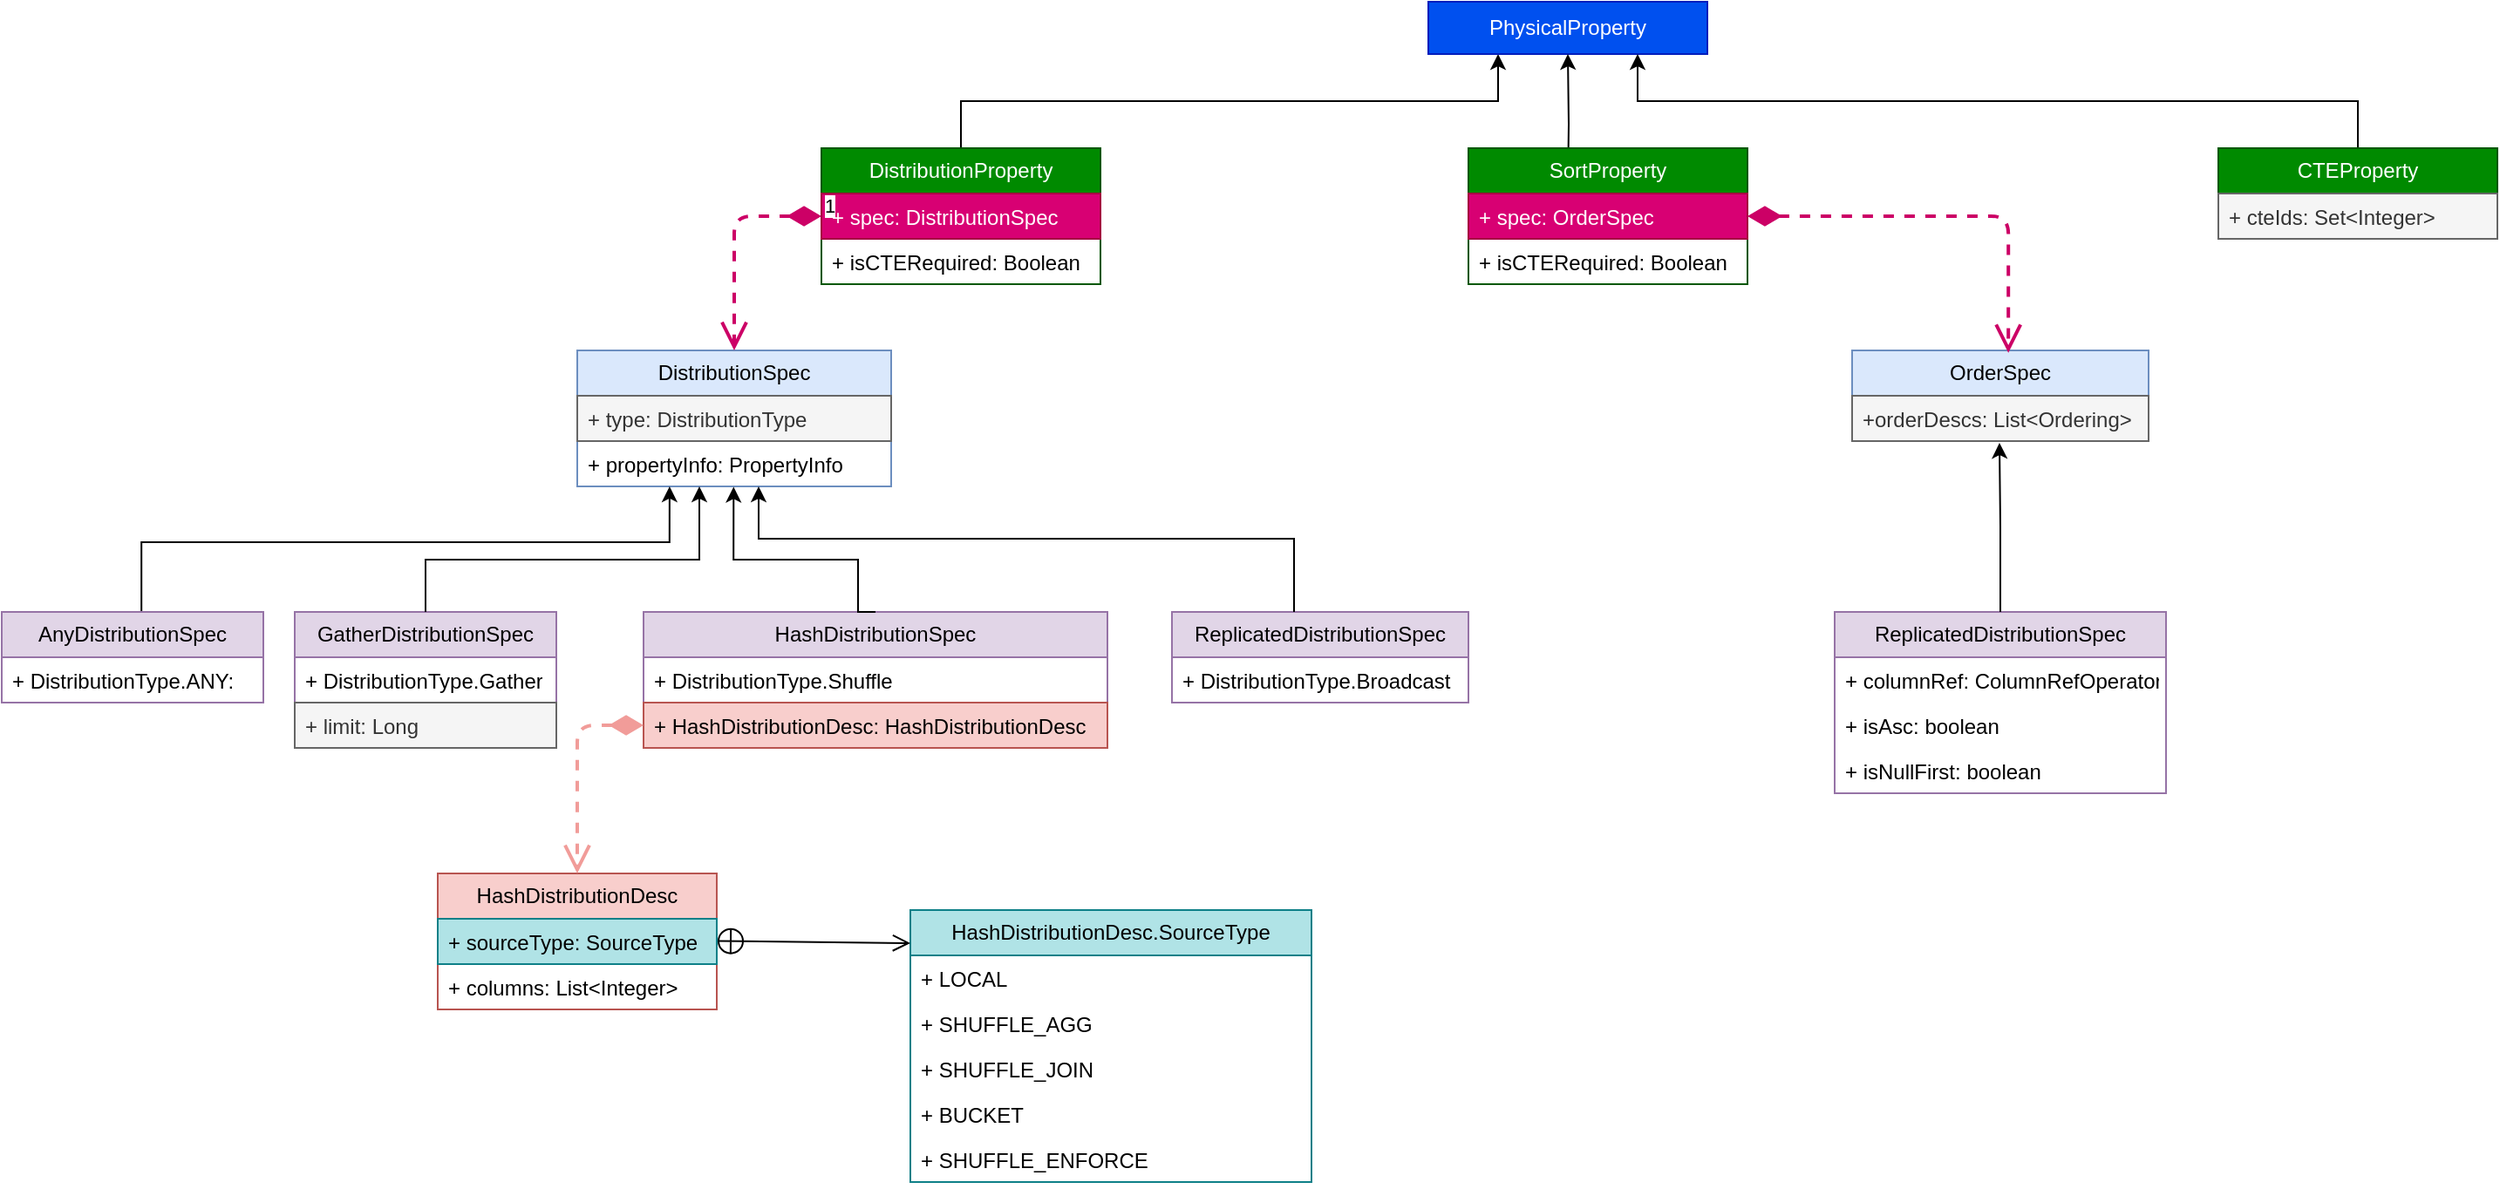 <mxfile version="22.0.4" type="device">
  <diagram name="第 1 页" id="4R6DWM8a-jUx7wCUBCxM">
    <mxGraphModel dx="2765" dy="1584" grid="1" gridSize="10" guides="1" tooltips="1" connect="1" arrows="1" fold="1" page="1" pageScale="1" pageWidth="827" pageHeight="1169" math="0" shadow="0">
      <root>
        <mxCell id="0" />
        <mxCell id="1" parent="0" />
        <mxCell id="JASLSfP3Me-1BCeENSN9-1" value="DistributionSpec" style="swimlane;fontStyle=0;childLayout=stackLayout;horizontal=1;startSize=26;fillColor=#dae8fc;horizontalStack=0;resizeParent=1;resizeParentMax=0;resizeLast=0;collapsible=1;marginBottom=0;whiteSpace=wrap;html=1;strokeColor=#6c8ebf;" parent="1" vertex="1">
          <mxGeometry x="450" y="400" width="180" height="78" as="geometry" />
        </mxCell>
        <mxCell id="JASLSfP3Me-1BCeENSN9-2" value="+ type:&amp;nbsp;DistributionType" style="text;strokeColor=#666666;fillColor=#f5f5f5;align=left;verticalAlign=top;spacingLeft=4;spacingRight=4;overflow=hidden;rotatable=0;points=[[0,0.5],[1,0.5]];portConstraint=eastwest;whiteSpace=wrap;html=1;fontColor=#333333;" parent="JASLSfP3Me-1BCeENSN9-1" vertex="1">
          <mxGeometry y="26" width="180" height="26" as="geometry" />
        </mxCell>
        <mxCell id="JASLSfP3Me-1BCeENSN9-3" value="+ propertyInfo: PropertyInfo" style="text;strokeColor=none;fillColor=none;align=left;verticalAlign=top;spacingLeft=4;spacingRight=4;overflow=hidden;rotatable=0;points=[[0,0.5],[1,0.5]];portConstraint=eastwest;whiteSpace=wrap;html=1;" parent="JASLSfP3Me-1BCeENSN9-1" vertex="1">
          <mxGeometry y="52" width="180" height="26" as="geometry" />
        </mxCell>
        <mxCell id="JASLSfP3Me-1BCeENSN9-5" value="AnyDistributionSpec" style="swimlane;fontStyle=0;childLayout=stackLayout;horizontal=1;startSize=26;fillColor=#e1d5e7;horizontalStack=0;resizeParent=1;resizeParentMax=0;resizeLast=0;collapsible=1;marginBottom=0;whiteSpace=wrap;html=1;strokeColor=#9673a6;" parent="1" vertex="1">
          <mxGeometry x="120" y="550" width="150" height="52" as="geometry" />
        </mxCell>
        <mxCell id="JASLSfP3Me-1BCeENSN9-6" value="+ DistributionType.ANY&lt;span style=&quot;background-color: initial;&quot;&gt;:&lt;/span&gt;" style="text;strokeColor=none;fillColor=none;align=left;verticalAlign=top;spacingLeft=4;spacingRight=4;overflow=hidden;rotatable=0;points=[[0,0.5],[1,0.5]];portConstraint=eastwest;whiteSpace=wrap;html=1;" parent="JASLSfP3Me-1BCeENSN9-5" vertex="1">
          <mxGeometry y="26" width="150" height="26" as="geometry" />
        </mxCell>
        <mxCell id="JASLSfP3Me-1BCeENSN9-8" value="GatherDistributionSpec" style="swimlane;fontStyle=0;childLayout=stackLayout;horizontal=1;startSize=26;fillColor=#e1d5e7;horizontalStack=0;resizeParent=1;resizeParentMax=0;resizeLast=0;collapsible=1;marginBottom=0;whiteSpace=wrap;html=1;strokeColor=#9673a6;" parent="1" vertex="1">
          <mxGeometry x="288" y="550" width="150" height="78" as="geometry" />
        </mxCell>
        <mxCell id="JASLSfP3Me-1BCeENSN9-9" value="+ DistributionType.Gather" style="text;strokeColor=none;fillColor=none;align=left;verticalAlign=top;spacingLeft=4;spacingRight=4;overflow=hidden;rotatable=0;points=[[0,0.5],[1,0.5]];portConstraint=eastwest;whiteSpace=wrap;html=1;" parent="JASLSfP3Me-1BCeENSN9-8" vertex="1">
          <mxGeometry y="26" width="150" height="26" as="geometry" />
        </mxCell>
        <mxCell id="JASLSfP3Me-1BCeENSN9-20" value="+ limit: Long" style="text;strokeColor=#666666;fillColor=#f5f5f5;align=left;verticalAlign=top;spacingLeft=4;spacingRight=4;overflow=hidden;rotatable=0;points=[[0,0.5],[1,0.5]];portConstraint=eastwest;whiteSpace=wrap;html=1;fontColor=#333333;" parent="JASLSfP3Me-1BCeENSN9-8" vertex="1">
          <mxGeometry y="52" width="150" height="26" as="geometry" />
        </mxCell>
        <mxCell id="JASLSfP3Me-1BCeENSN9-10" value="HashDistributionSpec" style="swimlane;fontStyle=0;childLayout=stackLayout;horizontal=1;startSize=26;fillColor=#e1d5e7;horizontalStack=0;resizeParent=1;resizeParentMax=0;resizeLast=0;collapsible=1;marginBottom=0;whiteSpace=wrap;html=1;strokeColor=#9673a6;" parent="1" vertex="1">
          <mxGeometry x="488" y="550" width="266" height="78" as="geometry" />
        </mxCell>
        <mxCell id="JASLSfP3Me-1BCeENSN9-11" value="+ DistributionType.Shuffle" style="text;strokeColor=none;fillColor=none;align=left;verticalAlign=top;spacingLeft=4;spacingRight=4;overflow=hidden;rotatable=0;points=[[0,0.5],[1,0.5]];portConstraint=eastwest;whiteSpace=wrap;html=1;" parent="JASLSfP3Me-1BCeENSN9-10" vertex="1">
          <mxGeometry y="26" width="266" height="26" as="geometry" />
        </mxCell>
        <mxCell id="JASLSfP3Me-1BCeENSN9-19" value="+ HashDistributionDesc:&amp;nbsp;HashDistributionDesc" style="text;strokeColor=#b85450;fillColor=#f8cecc;align=left;verticalAlign=top;spacingLeft=4;spacingRight=4;overflow=hidden;rotatable=0;points=[[0,0.5],[1,0.5]];portConstraint=eastwest;whiteSpace=wrap;html=1;" parent="JASLSfP3Me-1BCeENSN9-10" vertex="1">
          <mxGeometry y="52" width="266" height="26" as="geometry" />
        </mxCell>
        <mxCell id="JASLSfP3Me-1BCeENSN9-12" value="ReplicatedDistributionSpec" style="swimlane;fontStyle=0;childLayout=stackLayout;horizontal=1;startSize=26;fillColor=#e1d5e7;horizontalStack=0;resizeParent=1;resizeParentMax=0;resizeLast=0;collapsible=1;marginBottom=0;whiteSpace=wrap;html=1;strokeColor=#9673a6;" parent="1" vertex="1">
          <mxGeometry x="791" y="550" width="170" height="52" as="geometry" />
        </mxCell>
        <mxCell id="JASLSfP3Me-1BCeENSN9-13" value="+ DistributionType.Broadcast" style="text;strokeColor=none;fillColor=none;align=left;verticalAlign=top;spacingLeft=4;spacingRight=4;overflow=hidden;rotatable=0;points=[[0,0.5],[1,0.5]];portConstraint=eastwest;whiteSpace=wrap;html=1;" parent="JASLSfP3Me-1BCeENSN9-12" vertex="1">
          <mxGeometry y="26" width="170" height="26" as="geometry" />
        </mxCell>
        <mxCell id="JASLSfP3Me-1BCeENSN9-15" style="edgeStyle=orthogonalEdgeStyle;rounded=0;orthogonalLoop=1;jettySize=auto;html=1;exitX=0.534;exitY=-0.009;exitDx=0;exitDy=0;entryX=0.433;entryY=1.013;entryDx=0;entryDy=0;entryPerimeter=0;exitPerimeter=0;" parent="1" source="JASLSfP3Me-1BCeENSN9-5" edge="1">
          <mxGeometry relative="1" as="geometry">
            <mxPoint x="220" y="549.66" as="sourcePoint" />
            <mxPoint x="502.94" y="477.998" as="targetPoint" />
            <Array as="points">
              <mxPoint x="200" y="510" />
              <mxPoint x="503" y="510" />
            </Array>
          </mxGeometry>
        </mxCell>
        <mxCell id="JASLSfP3Me-1BCeENSN9-16" style="edgeStyle=orthogonalEdgeStyle;rounded=0;orthogonalLoop=1;jettySize=auto;html=1;exitX=0.5;exitY=0;exitDx=0;exitDy=0;" parent="1" source="JASLSfP3Me-1BCeENSN9-8" target="JASLSfP3Me-1BCeENSN9-3" edge="1">
          <mxGeometry relative="1" as="geometry">
            <Array as="points">
              <mxPoint x="363" y="520" />
              <mxPoint x="520" y="520" />
            </Array>
          </mxGeometry>
        </mxCell>
        <mxCell id="JASLSfP3Me-1BCeENSN9-17" style="edgeStyle=orthogonalEdgeStyle;rounded=0;orthogonalLoop=1;jettySize=auto;html=1;exitX=0.5;exitY=0;exitDx=0;exitDy=0;entryX=0.498;entryY=1.008;entryDx=0;entryDy=0;entryPerimeter=0;" parent="1" source="JASLSfP3Me-1BCeENSN9-10" target="JASLSfP3Me-1BCeENSN9-3" edge="1">
          <mxGeometry relative="1" as="geometry">
            <Array as="points">
              <mxPoint x="611" y="550" />
              <mxPoint x="611" y="520" />
              <mxPoint x="540" y="520" />
            </Array>
          </mxGeometry>
        </mxCell>
        <mxCell id="JASLSfP3Me-1BCeENSN9-18" style="edgeStyle=orthogonalEdgeStyle;rounded=0;orthogonalLoop=1;jettySize=auto;html=1;" parent="1" edge="1" source="JASLSfP3Me-1BCeENSN9-12">
          <mxGeometry relative="1" as="geometry">
            <mxPoint x="845.0" y="548" as="sourcePoint" />
            <mxPoint x="554" y="478" as="targetPoint" />
            <Array as="points">
              <mxPoint x="861" y="508" />
              <mxPoint x="554" y="508" />
            </Array>
          </mxGeometry>
        </mxCell>
        <mxCell id="JASLSfP3Me-1BCeENSN9-21" value="HashDistributionDesc" style="swimlane;fontStyle=0;childLayout=stackLayout;horizontal=1;startSize=26;fillColor=#f8cecc;horizontalStack=0;resizeParent=1;resizeParentMax=0;resizeLast=0;collapsible=1;marginBottom=0;whiteSpace=wrap;html=1;strokeColor=#b85450;" parent="1" vertex="1">
          <mxGeometry x="370" y="700" width="160" height="78" as="geometry" />
        </mxCell>
        <mxCell id="JASLSfP3Me-1BCeENSN9-22" value="+ sourceType: SourceType" style="text;strokeColor=#0e8088;fillColor=#b0e3e6;align=left;verticalAlign=top;spacingLeft=4;spacingRight=4;overflow=hidden;rotatable=0;points=[[0,0.5],[1,0.5]];portConstraint=eastwest;whiteSpace=wrap;html=1;" parent="JASLSfP3Me-1BCeENSN9-21" vertex="1">
          <mxGeometry y="26" width="160" height="26" as="geometry" />
        </mxCell>
        <mxCell id="JASLSfP3Me-1BCeENSN9-23" value="+ columns: List&amp;lt;Integer&amp;gt;" style="text;strokeColor=none;fillColor=none;align=left;verticalAlign=top;spacingLeft=4;spacingRight=4;overflow=hidden;rotatable=0;points=[[0,0.5],[1,0.5]];portConstraint=eastwest;whiteSpace=wrap;html=1;" parent="JASLSfP3Me-1BCeENSN9-21" vertex="1">
          <mxGeometry y="52" width="160" height="26" as="geometry" />
        </mxCell>
        <mxCell id="JASLSfP3Me-1BCeENSN9-24" value="HashDistributionDesc.SourceType" style="swimlane;fontStyle=0;childLayout=stackLayout;horizontal=1;startSize=26;fillColor=#b0e3e6;horizontalStack=0;resizeParent=1;resizeParentMax=0;resizeLast=0;collapsible=1;marginBottom=0;whiteSpace=wrap;html=1;strokeColor=#0e8088;" parent="1" vertex="1">
          <mxGeometry x="641" y="721" width="230" height="156" as="geometry" />
        </mxCell>
        <mxCell id="JASLSfP3Me-1BCeENSN9-25" value="+ LOCAL" style="text;strokeColor=none;fillColor=none;align=left;verticalAlign=top;spacingLeft=4;spacingRight=4;overflow=hidden;rotatable=0;points=[[0,0.5],[1,0.5]];portConstraint=eastwest;whiteSpace=wrap;html=1;" parent="JASLSfP3Me-1BCeENSN9-24" vertex="1">
          <mxGeometry y="26" width="230" height="26" as="geometry" />
        </mxCell>
        <mxCell id="JASLSfP3Me-1BCeENSN9-26" value="+ SHUFFLE_AGG" style="text;strokeColor=none;fillColor=none;align=left;verticalAlign=top;spacingLeft=4;spacingRight=4;overflow=hidden;rotatable=0;points=[[0,0.5],[1,0.5]];portConstraint=eastwest;whiteSpace=wrap;html=1;" parent="JASLSfP3Me-1BCeENSN9-24" vertex="1">
          <mxGeometry y="52" width="230" height="26" as="geometry" />
        </mxCell>
        <mxCell id="JASLSfP3Me-1BCeENSN9-27" value="+ SHUFFLE_JOIN" style="text;strokeColor=none;fillColor=none;align=left;verticalAlign=top;spacingLeft=4;spacingRight=4;overflow=hidden;rotatable=0;points=[[0,0.5],[1,0.5]];portConstraint=eastwest;whiteSpace=wrap;html=1;" parent="JASLSfP3Me-1BCeENSN9-24" vertex="1">
          <mxGeometry y="78" width="230" height="26" as="geometry" />
        </mxCell>
        <mxCell id="JASLSfP3Me-1BCeENSN9-28" value="+ BUCKET" style="text;strokeColor=none;fillColor=none;align=left;verticalAlign=top;spacingLeft=4;spacingRight=4;overflow=hidden;rotatable=0;points=[[0,0.5],[1,0.5]];portConstraint=eastwest;whiteSpace=wrap;html=1;" parent="JASLSfP3Me-1BCeENSN9-24" vertex="1">
          <mxGeometry y="104" width="230" height="26" as="geometry" />
        </mxCell>
        <mxCell id="JASLSfP3Me-1BCeENSN9-29" value="+ SHUFFLE_ENFORCE" style="text;strokeColor=none;fillColor=none;align=left;verticalAlign=top;spacingLeft=4;spacingRight=4;overflow=hidden;rotatable=0;points=[[0,0.5],[1,0.5]];portConstraint=eastwest;whiteSpace=wrap;html=1;" parent="JASLSfP3Me-1BCeENSN9-24" vertex="1">
          <mxGeometry y="130" width="230" height="26" as="geometry" />
        </mxCell>
        <mxCell id="3f905-TFHHiZuMLbh7fx-21" style="edgeStyle=orthogonalEdgeStyle;rounded=0;orthogonalLoop=1;jettySize=auto;html=1;exitX=0.5;exitY=0;exitDx=0;exitDy=0;entryX=0.25;entryY=1;entryDx=0;entryDy=0;" edge="1" parent="1" source="3f905-TFHHiZuMLbh7fx-1" target="3f905-TFHHiZuMLbh7fx-12">
          <mxGeometry relative="1" as="geometry" />
        </mxCell>
        <mxCell id="3f905-TFHHiZuMLbh7fx-1" value="DistributionProperty" style="swimlane;fontStyle=0;childLayout=stackLayout;horizontal=1;startSize=26;fillColor=#008a00;horizontalStack=0;resizeParent=1;resizeParentMax=0;resizeLast=0;collapsible=1;marginBottom=0;whiteSpace=wrap;html=1;strokeColor=#005700;fontColor=#ffffff;" vertex="1" parent="1">
          <mxGeometry x="590" y="284" width="160" height="78" as="geometry" />
        </mxCell>
        <mxCell id="3f905-TFHHiZuMLbh7fx-2" value="+&amp;nbsp;spec&lt;span style=&quot;background-color: initial;&quot;&gt;:&amp;nbsp;&lt;/span&gt;DistributionSpec" style="text;strokeColor=#A50040;fillColor=#d80073;align=left;verticalAlign=top;spacingLeft=4;spacingRight=4;overflow=hidden;rotatable=0;points=[[0,0.5],[1,0.5]];portConstraint=eastwest;whiteSpace=wrap;html=1;fontColor=#ffffff;" vertex="1" parent="3f905-TFHHiZuMLbh7fx-1">
          <mxGeometry y="26" width="160" height="26" as="geometry" />
        </mxCell>
        <mxCell id="3f905-TFHHiZuMLbh7fx-3" value="+&amp;nbsp;isCTERequired&lt;span style=&quot;background-color: initial;&quot;&gt;: Boolean&lt;/span&gt;" style="text;strokeColor=none;fillColor=none;align=left;verticalAlign=top;spacingLeft=4;spacingRight=4;overflow=hidden;rotatable=0;points=[[0,0.5],[1,0.5]];portConstraint=eastwest;whiteSpace=wrap;html=1;" vertex="1" parent="3f905-TFHHiZuMLbh7fx-1">
          <mxGeometry y="52" width="160" height="26" as="geometry" />
        </mxCell>
        <mxCell id="3f905-TFHHiZuMLbh7fx-12" value="PhysicalProperty" style="html=1;whiteSpace=wrap;fillColor=#0050ef;strokeColor=#001DBC;fontColor=#ffffff;" vertex="1" parent="1">
          <mxGeometry x="938" y="200" width="160" height="30" as="geometry" />
        </mxCell>
        <mxCell id="3f905-TFHHiZuMLbh7fx-22" style="edgeStyle=orthogonalEdgeStyle;rounded=0;orthogonalLoop=1;jettySize=auto;html=1;exitX=0.5;exitY=0;exitDx=0;exitDy=0;entryX=0.5;entryY=1;entryDx=0;entryDy=0;" edge="1" parent="1" target="3f905-TFHHiZuMLbh7fx-12">
          <mxGeometry relative="1" as="geometry">
            <mxPoint x="1018" y="310" as="sourcePoint" />
          </mxGeometry>
        </mxCell>
        <mxCell id="3f905-TFHHiZuMLbh7fx-14" value="SortProperty" style="swimlane;fontStyle=0;childLayout=stackLayout;horizontal=1;startSize=26;fillColor=#008a00;horizontalStack=0;resizeParent=1;resizeParentMax=0;resizeLast=0;collapsible=1;marginBottom=0;whiteSpace=wrap;html=1;strokeColor=#005700;fontColor=#ffffff;" vertex="1" parent="1">
          <mxGeometry x="961" y="284" width="160" height="78" as="geometry" />
        </mxCell>
        <mxCell id="3f905-TFHHiZuMLbh7fx-15" value="+&amp;nbsp;spec&lt;span style=&quot;background-color: initial;&quot;&gt;: OrderSpec&lt;/span&gt;" style="text;strokeColor=#A50040;fillColor=#d80073;align=left;verticalAlign=top;spacingLeft=4;spacingRight=4;overflow=hidden;rotatable=0;points=[[0,0.5],[1,0.5]];portConstraint=eastwest;whiteSpace=wrap;html=1;fontColor=#ffffff;" vertex="1" parent="3f905-TFHHiZuMLbh7fx-14">
          <mxGeometry y="26" width="160" height="26" as="geometry" />
        </mxCell>
        <mxCell id="3f905-TFHHiZuMLbh7fx-16" value="+&amp;nbsp;isCTERequired&lt;span style=&quot;background-color: initial;&quot;&gt;: Boolean&lt;/span&gt;" style="text;strokeColor=none;fillColor=none;align=left;verticalAlign=top;spacingLeft=4;spacingRight=4;overflow=hidden;rotatable=0;points=[[0,0.5],[1,0.5]];portConstraint=eastwest;whiteSpace=wrap;html=1;" vertex="1" parent="3f905-TFHHiZuMLbh7fx-14">
          <mxGeometry y="52" width="160" height="26" as="geometry" />
        </mxCell>
        <mxCell id="3f905-TFHHiZuMLbh7fx-23" style="edgeStyle=orthogonalEdgeStyle;rounded=0;orthogonalLoop=1;jettySize=auto;html=1;exitX=0.5;exitY=0;exitDx=0;exitDy=0;entryX=0.75;entryY=1;entryDx=0;entryDy=0;" edge="1" parent="1" source="3f905-TFHHiZuMLbh7fx-18" target="3f905-TFHHiZuMLbh7fx-12">
          <mxGeometry relative="1" as="geometry" />
        </mxCell>
        <mxCell id="3f905-TFHHiZuMLbh7fx-18" value="CTEProperty" style="swimlane;fontStyle=0;childLayout=stackLayout;horizontal=1;startSize=26;fillColor=#008a00;horizontalStack=0;resizeParent=1;resizeParentMax=0;resizeLast=0;collapsible=1;marginBottom=0;whiteSpace=wrap;html=1;strokeColor=#005700;fontColor=#ffffff;" vertex="1" parent="1">
          <mxGeometry x="1391" y="284" width="160" height="52" as="geometry" />
        </mxCell>
        <mxCell id="3f905-TFHHiZuMLbh7fx-19" value="+&amp;nbsp;cteIds&lt;span style=&quot;background-color: initial;&quot;&gt;: Set&amp;lt;&lt;/span&gt;Integer&amp;gt;" style="text;strokeColor=#666666;fillColor=#f5f5f5;align=left;verticalAlign=top;spacingLeft=4;spacingRight=4;overflow=hidden;rotatable=0;points=[[0,0.5],[1,0.5]];portConstraint=eastwest;whiteSpace=wrap;html=1;fontColor=#333333;" vertex="1" parent="3f905-TFHHiZuMLbh7fx-18">
          <mxGeometry y="26" width="160" height="26" as="geometry" />
        </mxCell>
        <mxCell id="3f905-TFHHiZuMLbh7fx-24" value="" style="endArrow=open;html=1;endSize=12;startArrow=diamondThin;startSize=14;startFill=1;edgeStyle=orthogonalEdgeStyle;align=left;verticalAlign=bottom;rounded=1;exitX=0;exitY=0.5;exitDx=0;exitDy=0;dashed=1;strokeColor=#F19C99;strokeWidth=2;" edge="1" parent="1" source="JASLSfP3Me-1BCeENSN9-19">
          <mxGeometry x="-1" y="3" relative="1" as="geometry">
            <mxPoint x="438" y="670" as="sourcePoint" />
            <mxPoint x="450" y="700" as="targetPoint" />
            <Array as="points">
              <mxPoint x="450" y="615" />
            </Array>
          </mxGeometry>
        </mxCell>
        <mxCell id="3f905-TFHHiZuMLbh7fx-26" value="OrderSpec" style="swimlane;fontStyle=0;childLayout=stackLayout;horizontal=1;startSize=26;fillColor=#dae8fc;horizontalStack=0;resizeParent=1;resizeParentMax=0;resizeLast=0;collapsible=1;marginBottom=0;whiteSpace=wrap;html=1;strokeColor=#6c8ebf;" vertex="1" parent="1">
          <mxGeometry x="1181" y="400" width="170" height="52" as="geometry" />
        </mxCell>
        <mxCell id="3f905-TFHHiZuMLbh7fx-27" value="+orderDescs: List&amp;lt;Ordering&amp;gt;" style="text;strokeColor=#666666;fillColor=#f5f5f5;align=left;verticalAlign=top;spacingLeft=4;spacingRight=4;overflow=hidden;rotatable=0;points=[[0,0.5],[1,0.5]];portConstraint=eastwest;whiteSpace=wrap;html=1;fontColor=#333333;" vertex="1" parent="3f905-TFHHiZuMLbh7fx-26">
          <mxGeometry y="26" width="170" height="26" as="geometry" />
        </mxCell>
        <mxCell id="3f905-TFHHiZuMLbh7fx-30" value="ReplicatedDistributionSpec" style="swimlane;fontStyle=0;childLayout=stackLayout;horizontal=1;startSize=26;fillColor=#e1d5e7;horizontalStack=0;resizeParent=1;resizeParentMax=0;resizeLast=0;collapsible=1;marginBottom=0;whiteSpace=wrap;html=1;strokeColor=#9673a6;" vertex="1" parent="1">
          <mxGeometry x="1171" y="550" width="190" height="104" as="geometry" />
        </mxCell>
        <mxCell id="3f905-TFHHiZuMLbh7fx-31" value="+&amp;nbsp;columnRef:&amp;nbsp;ColumnRefOperator" style="text;strokeColor=none;fillColor=none;align=left;verticalAlign=top;spacingLeft=4;spacingRight=4;overflow=hidden;rotatable=0;points=[[0,0.5],[1,0.5]];portConstraint=eastwest;whiteSpace=wrap;html=1;" vertex="1" parent="3f905-TFHHiZuMLbh7fx-30">
          <mxGeometry y="26" width="190" height="26" as="geometry" />
        </mxCell>
        <mxCell id="3f905-TFHHiZuMLbh7fx-33" value="+&amp;nbsp;isAsc&lt;span style=&quot;background-color: initial;&quot;&gt;:&amp;nbsp;&lt;/span&gt;boolean" style="text;strokeColor=none;fillColor=none;align=left;verticalAlign=top;spacingLeft=4;spacingRight=4;overflow=hidden;rotatable=0;points=[[0,0.5],[1,0.5]];portConstraint=eastwest;whiteSpace=wrap;html=1;" vertex="1" parent="3f905-TFHHiZuMLbh7fx-30">
          <mxGeometry y="52" width="190" height="26" as="geometry" />
        </mxCell>
        <mxCell id="3f905-TFHHiZuMLbh7fx-34" value="+&amp;nbsp;isNullFirst&lt;span style=&quot;background-color: initial;&quot;&gt;:&amp;nbsp;&lt;/span&gt;boolean" style="text;strokeColor=none;fillColor=none;align=left;verticalAlign=top;spacingLeft=4;spacingRight=4;overflow=hidden;rotatable=0;points=[[0,0.5],[1,0.5]];portConstraint=eastwest;whiteSpace=wrap;html=1;" vertex="1" parent="3f905-TFHHiZuMLbh7fx-30">
          <mxGeometry y="78" width="190" height="26" as="geometry" />
        </mxCell>
        <mxCell id="3f905-TFHHiZuMLbh7fx-32" style="edgeStyle=orthogonalEdgeStyle;rounded=0;orthogonalLoop=1;jettySize=auto;html=1;exitX=0.5;exitY=0;exitDx=0;exitDy=0;entryX=0.497;entryY=1.04;entryDx=0;entryDy=0;entryPerimeter=0;" edge="1" parent="1" source="3f905-TFHHiZuMLbh7fx-30" target="3f905-TFHHiZuMLbh7fx-27">
          <mxGeometry relative="1" as="geometry" />
        </mxCell>
        <mxCell id="3f905-TFHHiZuMLbh7fx-35" value="" style="endArrow=open;html=1;endSize=12;startArrow=diamondThin;startSize=14;startFill=1;edgeStyle=orthogonalEdgeStyle;align=left;verticalAlign=bottom;rounded=1;entryX=0.527;entryY=0.027;entryDx=0;entryDy=0;entryPerimeter=0;dashed=1;exitX=1;exitY=0.5;exitDx=0;exitDy=0;strokeWidth=2;strokeColor=#CC0066;" edge="1" parent="1" source="3f905-TFHHiZuMLbh7fx-14" target="3f905-TFHHiZuMLbh7fx-26">
          <mxGeometry x="-1" y="3" relative="1" as="geometry">
            <mxPoint x="1121" y="349" as="sourcePoint" />
            <mxPoint x="1281" y="348.5" as="targetPoint" />
          </mxGeometry>
        </mxCell>
        <mxCell id="3f905-TFHHiZuMLbh7fx-37" value="1" style="endArrow=open;html=1;endSize=12;startArrow=diamondThin;startSize=14;startFill=1;edgeStyle=orthogonalEdgeStyle;align=left;verticalAlign=bottom;rounded=1;entryX=0.5;entryY=0;entryDx=0;entryDy=0;dashed=1;strokeWidth=2;strokeColor=#CC0066;" edge="1" parent="1" source="3f905-TFHHiZuMLbh7fx-2" target="JASLSfP3Me-1BCeENSN9-1">
          <mxGeometry x="-1" y="3" relative="1" as="geometry">
            <mxPoint x="491" y="362" as="sourcePoint" />
            <mxPoint x="651" y="362" as="targetPoint" />
          </mxGeometry>
        </mxCell>
        <mxCell id="3f905-TFHHiZuMLbh7fx-38" value="" style="endArrow=open;startArrow=circlePlus;endFill=0;startFill=0;endSize=8;html=1;rounded=0;" edge="1" parent="1">
          <mxGeometry width="160" relative="1" as="geometry">
            <mxPoint x="530" y="738.73" as="sourcePoint" />
            <mxPoint x="641" y="740" as="targetPoint" />
          </mxGeometry>
        </mxCell>
      </root>
    </mxGraphModel>
  </diagram>
</mxfile>
